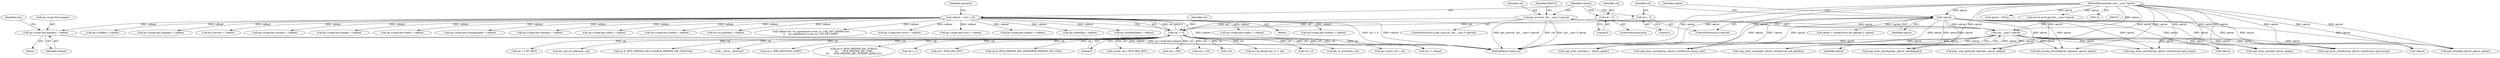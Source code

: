 digraph "0_linux_45f6fad84cc305103b28d73482b344d7f5b76f39_11@pointer" {
"1000574" [label="(Call,np->rxopt.bits.hopopts = valbool)"];
"1000170" [label="(Call,valbool = (val != 0))"];
"1000172" [label="(Call,val != 0)"];
"1000158" [label="(Call,get_user(val, (int __user *) optval))"];
"1000160" [label="(Call,(int __user *) optval)"];
"1000144" [label="(Call,!optval)"];
"1000118" [label="(MethodParameterIn,char __user *optval)"];
"1000167" [label="(Call,val = 0)"];
"1000146" [label="(Call,val = 0)"];
"1000494" [label="(Call,np->rxopt.bits.rxhlim = valbool)"];
"1001897" [label="(Call,xfrm_user_policy(sk, optname, optval, optlen))"];
"1000120" [label="(Block,)"];
"1000514" [label="(Call,np->rxopt.bits.rxohlim = valbool)"];
"1000191" [label="(Block,)"];
"1000582" [label="(Identifier,valbool)"];
"1001864" [label="(Call,np->sndflow = valbool)"];
"1000158" [label="(Call,get_user(val, (int __user *) optval))"];
"1000815" [label="(Call,!optval)"];
"1000594" [label="(Call,np->rxopt.bits.ohopopts = valbool)"];
"1000959" [label="(Call,!optval)"];
"1001840" [label="(Call,np->recverr = valbool)"];
"1001497" [label="(Call,copy_from_user(&greq, optval, sizeof(struct group_req)))"];
"1000162" [label="(Identifier,optval)"];
"1000688" [label="(Call,np->rxopt.bits.rxtclass = valbool)"];
"1001340" [label="(Call,sk->sk_bound_dev_if != val)"];
"1000153" [label="(Identifier,optlen)"];
"1000614" [label="(Call,np->rxopt.bits.dstopts = valbool)"];
"1000954" [label="(Call,optlen < sizeof(struct in6_pktinfo) || !optval)"];
"1000454" [label="(Call,np->rxopt.bits.rxinfo = valbool)"];
"1000787" [label="(Call,np->rxopt.bits.rxorigdstaddr = valbool)"];
"1000179" [label="(Call,ip6_mroute_setsockopt(sk, optname, optval, optlen))"];
"1002013" [label="(Call,val < 0)"];
"1000634" [label="(Call,np->rxopt.bits.odstopts = valbool)"];
"1001781" [label="(Call,ip6_ra_control(sk, val))"];
"1001362" [label="(Call,np->mcast_oif = val)"];
"1000144" [label="(Call,!optval)"];
"1001446" [label="(Call,copy_from_user(&mreq, optval, sizeof(struct ipv6_mreq)))"];
"1000174" [label="(Literal,0)"];
"1000118" [label="(MethodParameterIn,char __user *optval)"];
"1000708" [label="(Call,np->rxopt.bits.rxflow = valbool)"];
"1000173" [label="(Identifier,val)"];
"1000147" [label="(Identifier,val)"];
"1001721" [label="(Call,copy_from_user(gsf, optval, optlen))"];
"1000575" [label="(Call,np->rxopt.bits.hopopts)"];
"1001396" [label="(Call,copy_from_user(&mreq, optval, sizeof(struct ipv6_mreq)))"];
"1000200" [label="(Call,val == PF_INET)"];
"1000159" [label="(Identifier,val)"];
"1000165" [label="(Identifier,EFAULT)"];
"1000172" [label="(Call,val != 0)"];
"1001348" [label="(Call,dev_get_by_index(net, val))"];
"1000169" [label="(Literal,0)"];
"1000143" [label="(ControlStructure,if (!optval))"];
"1000160" [label="(Call,(int __user *) optval)"];
"1000474" [label="(Call,np->rxopt.bits.rxoinfo = valbool)"];
"1000438" [label="(Call,sk->sk_ipv6only = valbool)"];
"1001977" [label="(Call,val & (IPV6_PREFER_SRC_CGA|IPV6_PREFER_SRC_NONCGA))"];
"1001876" [label="(Call,ipv6_flowlabel_opt(sk, optval, optlen))"];
"1001267" [label="(Call,(__force __be32)val)"];
"1001794" [label="(Call,val < IPV6_PMTUDISC_DONT)"];
"1000166" [label="(ControlStructure,else)"];
"1000743" [label="(Call,valbool && !ns_capable(net->user_ns, CAP_NET_ADMIN) &&\n\t\t    !ns_capable(net->user_ns, CAP_NET_RAW))"];
"1002065" [label="(MethodReturn,static int)"];
"1001924" [label="(Call,val & (IPV6_PREFER_SRC_PUBLIC|\n\t\t\t       IPV6_PREFER_SRC_TMP|\n\t\t\t       IPV6_PREFER_SRC_PUBTMP_DEFAULT))"];
"1000656" [label="(Call,val < -1)"];
"1000177" [label="(Identifier,optname)"];
"1000574" [label="(Call,np->rxopt.bits.hopopts = valbool)"];
"1000584" [label="(Identifier,retv)"];
"1000171" [label="(Identifier,valbool)"];
"1001820" [label="(Call,val < IPV6_MIN_MTU)"];
"1001099" [label="(Call,copy_from_user(opt+1, optval, optlen))"];
"1000146" [label="(Call,val = 0)"];
"1000963" [label="(Call,copy_from_user(&pkt, optval, sizeof(struct in6_pktinfo)))"];
"1001956" [label="(Call,val & (IPV6_PREFER_SRC_HOME|IPV6_PREFER_SRC_COA))"];
"1001569" [label="(Call,copy_from_user(&greqs, optval, sizeof(greqs)))"];
"1000170" [label="(Call,valbool = (val != 0))"];
"1000145" [label="(Identifier,optval)"];
"1000157" [label="(ControlStructure,if (get_user(val, (int __user *) optval)))"];
"1000167" [label="(Call,val = 0)"];
"1000554" [label="(Call,np->rxopt.bits.osrcrt = valbool)"];
"1000810" [label="(Call,optval = NULL)"];
"1000534" [label="(Call,np->rxopt.bits.srcrt = valbool)"];
"1000865" [label="(Call,(struct ipv6_opt_hdr __user *)optval)"];
"1000168" [label="(Identifier,val)"];
"1000728" [label="(Call,np->rxopt.bits.rxpmtu = valbool)"];
"1002030" [label="(Call,np->dontfrag = valbool)"];
"1001236" [label="(Call,val != valbool)"];
"1001818" [label="(Call,val && val < IPV6_MIN_MTU)"];
"1002040" [label="(Call,np->autoflowlabel = valbool)"];
"1001172" [label="(Call,val > 255)"];
"1000148" [label="(Literal,0)"];
"1001205" [label="(Call,val > 255)"];
"1001846" [label="(Call,!val)"];
"1000574" -> "1000191"  [label="AST: "];
"1000574" -> "1000582"  [label="CFG: "];
"1000575" -> "1000574"  [label="AST: "];
"1000582" -> "1000574"  [label="AST: "];
"1000584" -> "1000574"  [label="CFG: "];
"1000574" -> "1002065"  [label="DDG: np->rxopt.bits.hopopts"];
"1000574" -> "1002065"  [label="DDG: valbool"];
"1000170" -> "1000574"  [label="DDG: valbool"];
"1000170" -> "1000120"  [label="AST: "];
"1000170" -> "1000172"  [label="CFG: "];
"1000171" -> "1000170"  [label="AST: "];
"1000172" -> "1000170"  [label="AST: "];
"1000177" -> "1000170"  [label="CFG: "];
"1000170" -> "1002065"  [label="DDG: val != 0"];
"1000170" -> "1002065"  [label="DDG: valbool"];
"1000172" -> "1000170"  [label="DDG: val"];
"1000172" -> "1000170"  [label="DDG: 0"];
"1000170" -> "1000438"  [label="DDG: valbool"];
"1000170" -> "1000454"  [label="DDG: valbool"];
"1000170" -> "1000474"  [label="DDG: valbool"];
"1000170" -> "1000494"  [label="DDG: valbool"];
"1000170" -> "1000514"  [label="DDG: valbool"];
"1000170" -> "1000534"  [label="DDG: valbool"];
"1000170" -> "1000554"  [label="DDG: valbool"];
"1000170" -> "1000594"  [label="DDG: valbool"];
"1000170" -> "1000614"  [label="DDG: valbool"];
"1000170" -> "1000634"  [label="DDG: valbool"];
"1000170" -> "1000688"  [label="DDG: valbool"];
"1000170" -> "1000708"  [label="DDG: valbool"];
"1000170" -> "1000728"  [label="DDG: valbool"];
"1000170" -> "1000743"  [label="DDG: valbool"];
"1000170" -> "1000787"  [label="DDG: valbool"];
"1000170" -> "1001236"  [label="DDG: valbool"];
"1000170" -> "1001840"  [label="DDG: valbool"];
"1000170" -> "1001864"  [label="DDG: valbool"];
"1000170" -> "1002030"  [label="DDG: valbool"];
"1000170" -> "1002040"  [label="DDG: valbool"];
"1000172" -> "1000174"  [label="CFG: "];
"1000173" -> "1000172"  [label="AST: "];
"1000174" -> "1000172"  [label="AST: "];
"1000172" -> "1002065"  [label="DDG: val"];
"1000158" -> "1000172"  [label="DDG: val"];
"1000167" -> "1000172"  [label="DDG: val"];
"1000146" -> "1000172"  [label="DDG: val"];
"1000172" -> "1000200"  [label="DDG: val"];
"1000172" -> "1000656"  [label="DDG: val"];
"1000172" -> "1001172"  [label="DDG: val"];
"1000172" -> "1001205"  [label="DDG: val"];
"1000172" -> "1001236"  [label="DDG: val"];
"1000172" -> "1001267"  [label="DDG: val"];
"1000172" -> "1001340"  [label="DDG: val"];
"1000172" -> "1001348"  [label="DDG: val"];
"1000172" -> "1001362"  [label="DDG: val"];
"1000172" -> "1001781"  [label="DDG: val"];
"1000172" -> "1001794"  [label="DDG: val"];
"1000172" -> "1001818"  [label="DDG: val"];
"1000172" -> "1001820"  [label="DDG: val"];
"1000172" -> "1001846"  [label="DDG: val"];
"1000172" -> "1001924"  [label="DDG: val"];
"1000172" -> "1001956"  [label="DDG: val"];
"1000172" -> "1001977"  [label="DDG: val"];
"1000172" -> "1002013"  [label="DDG: val"];
"1000158" -> "1000157"  [label="AST: "];
"1000158" -> "1000160"  [label="CFG: "];
"1000159" -> "1000158"  [label="AST: "];
"1000160" -> "1000158"  [label="AST: "];
"1000165" -> "1000158"  [label="CFG: "];
"1000171" -> "1000158"  [label="CFG: "];
"1000158" -> "1002065"  [label="DDG: val"];
"1000158" -> "1002065"  [label="DDG: (int __user *) optval"];
"1000158" -> "1002065"  [label="DDG: get_user(val, (int __user *) optval)"];
"1000160" -> "1000158"  [label="DDG: optval"];
"1000160" -> "1000162"  [label="CFG: "];
"1000161" -> "1000160"  [label="AST: "];
"1000162" -> "1000160"  [label="AST: "];
"1000160" -> "1002065"  [label="DDG: optval"];
"1000144" -> "1000160"  [label="DDG: optval"];
"1000118" -> "1000160"  [label="DDG: optval"];
"1000160" -> "1000179"  [label="DDG: optval"];
"1000160" -> "1000815"  [label="DDG: optval"];
"1000160" -> "1000959"  [label="DDG: optval"];
"1000160" -> "1000963"  [label="DDG: optval"];
"1000160" -> "1001099"  [label="DDG: optval"];
"1000160" -> "1001396"  [label="DDG: optval"];
"1000160" -> "1001446"  [label="DDG: optval"];
"1000160" -> "1001497"  [label="DDG: optval"];
"1000160" -> "1001569"  [label="DDG: optval"];
"1000160" -> "1001721"  [label="DDG: optval"];
"1000160" -> "1001876"  [label="DDG: optval"];
"1000160" -> "1001897"  [label="DDG: optval"];
"1000144" -> "1000143"  [label="AST: "];
"1000144" -> "1000145"  [label="CFG: "];
"1000145" -> "1000144"  [label="AST: "];
"1000147" -> "1000144"  [label="CFG: "];
"1000153" -> "1000144"  [label="CFG: "];
"1000144" -> "1002065"  [label="DDG: !optval"];
"1000144" -> "1002065"  [label="DDG: optval"];
"1000118" -> "1000144"  [label="DDG: optval"];
"1000144" -> "1000179"  [label="DDG: optval"];
"1000144" -> "1000815"  [label="DDG: optval"];
"1000144" -> "1000954"  [label="DDG: !optval"];
"1000144" -> "1000959"  [label="DDG: optval"];
"1000144" -> "1000963"  [label="DDG: optval"];
"1000144" -> "1001099"  [label="DDG: optval"];
"1000144" -> "1001396"  [label="DDG: optval"];
"1000144" -> "1001446"  [label="DDG: optval"];
"1000144" -> "1001497"  [label="DDG: optval"];
"1000144" -> "1001569"  [label="DDG: optval"];
"1000144" -> "1001721"  [label="DDG: optval"];
"1000144" -> "1001876"  [label="DDG: optval"];
"1000144" -> "1001897"  [label="DDG: optval"];
"1000118" -> "1000114"  [label="AST: "];
"1000118" -> "1002065"  [label="DDG: optval"];
"1000118" -> "1000179"  [label="DDG: optval"];
"1000118" -> "1000810"  [label="DDG: optval"];
"1000118" -> "1000815"  [label="DDG: optval"];
"1000118" -> "1000865"  [label="DDG: optval"];
"1000118" -> "1000959"  [label="DDG: optval"];
"1000118" -> "1000963"  [label="DDG: optval"];
"1000118" -> "1001099"  [label="DDG: optval"];
"1000118" -> "1001396"  [label="DDG: optval"];
"1000118" -> "1001446"  [label="DDG: optval"];
"1000118" -> "1001497"  [label="DDG: optval"];
"1000118" -> "1001569"  [label="DDG: optval"];
"1000118" -> "1001721"  [label="DDG: optval"];
"1000118" -> "1001876"  [label="DDG: optval"];
"1000118" -> "1001897"  [label="DDG: optval"];
"1000167" -> "1000166"  [label="AST: "];
"1000167" -> "1000169"  [label="CFG: "];
"1000168" -> "1000167"  [label="AST: "];
"1000169" -> "1000167"  [label="AST: "];
"1000171" -> "1000167"  [label="CFG: "];
"1000146" -> "1000143"  [label="AST: "];
"1000146" -> "1000148"  [label="CFG: "];
"1000147" -> "1000146"  [label="AST: "];
"1000148" -> "1000146"  [label="AST: "];
"1000171" -> "1000146"  [label="CFG: "];
}
